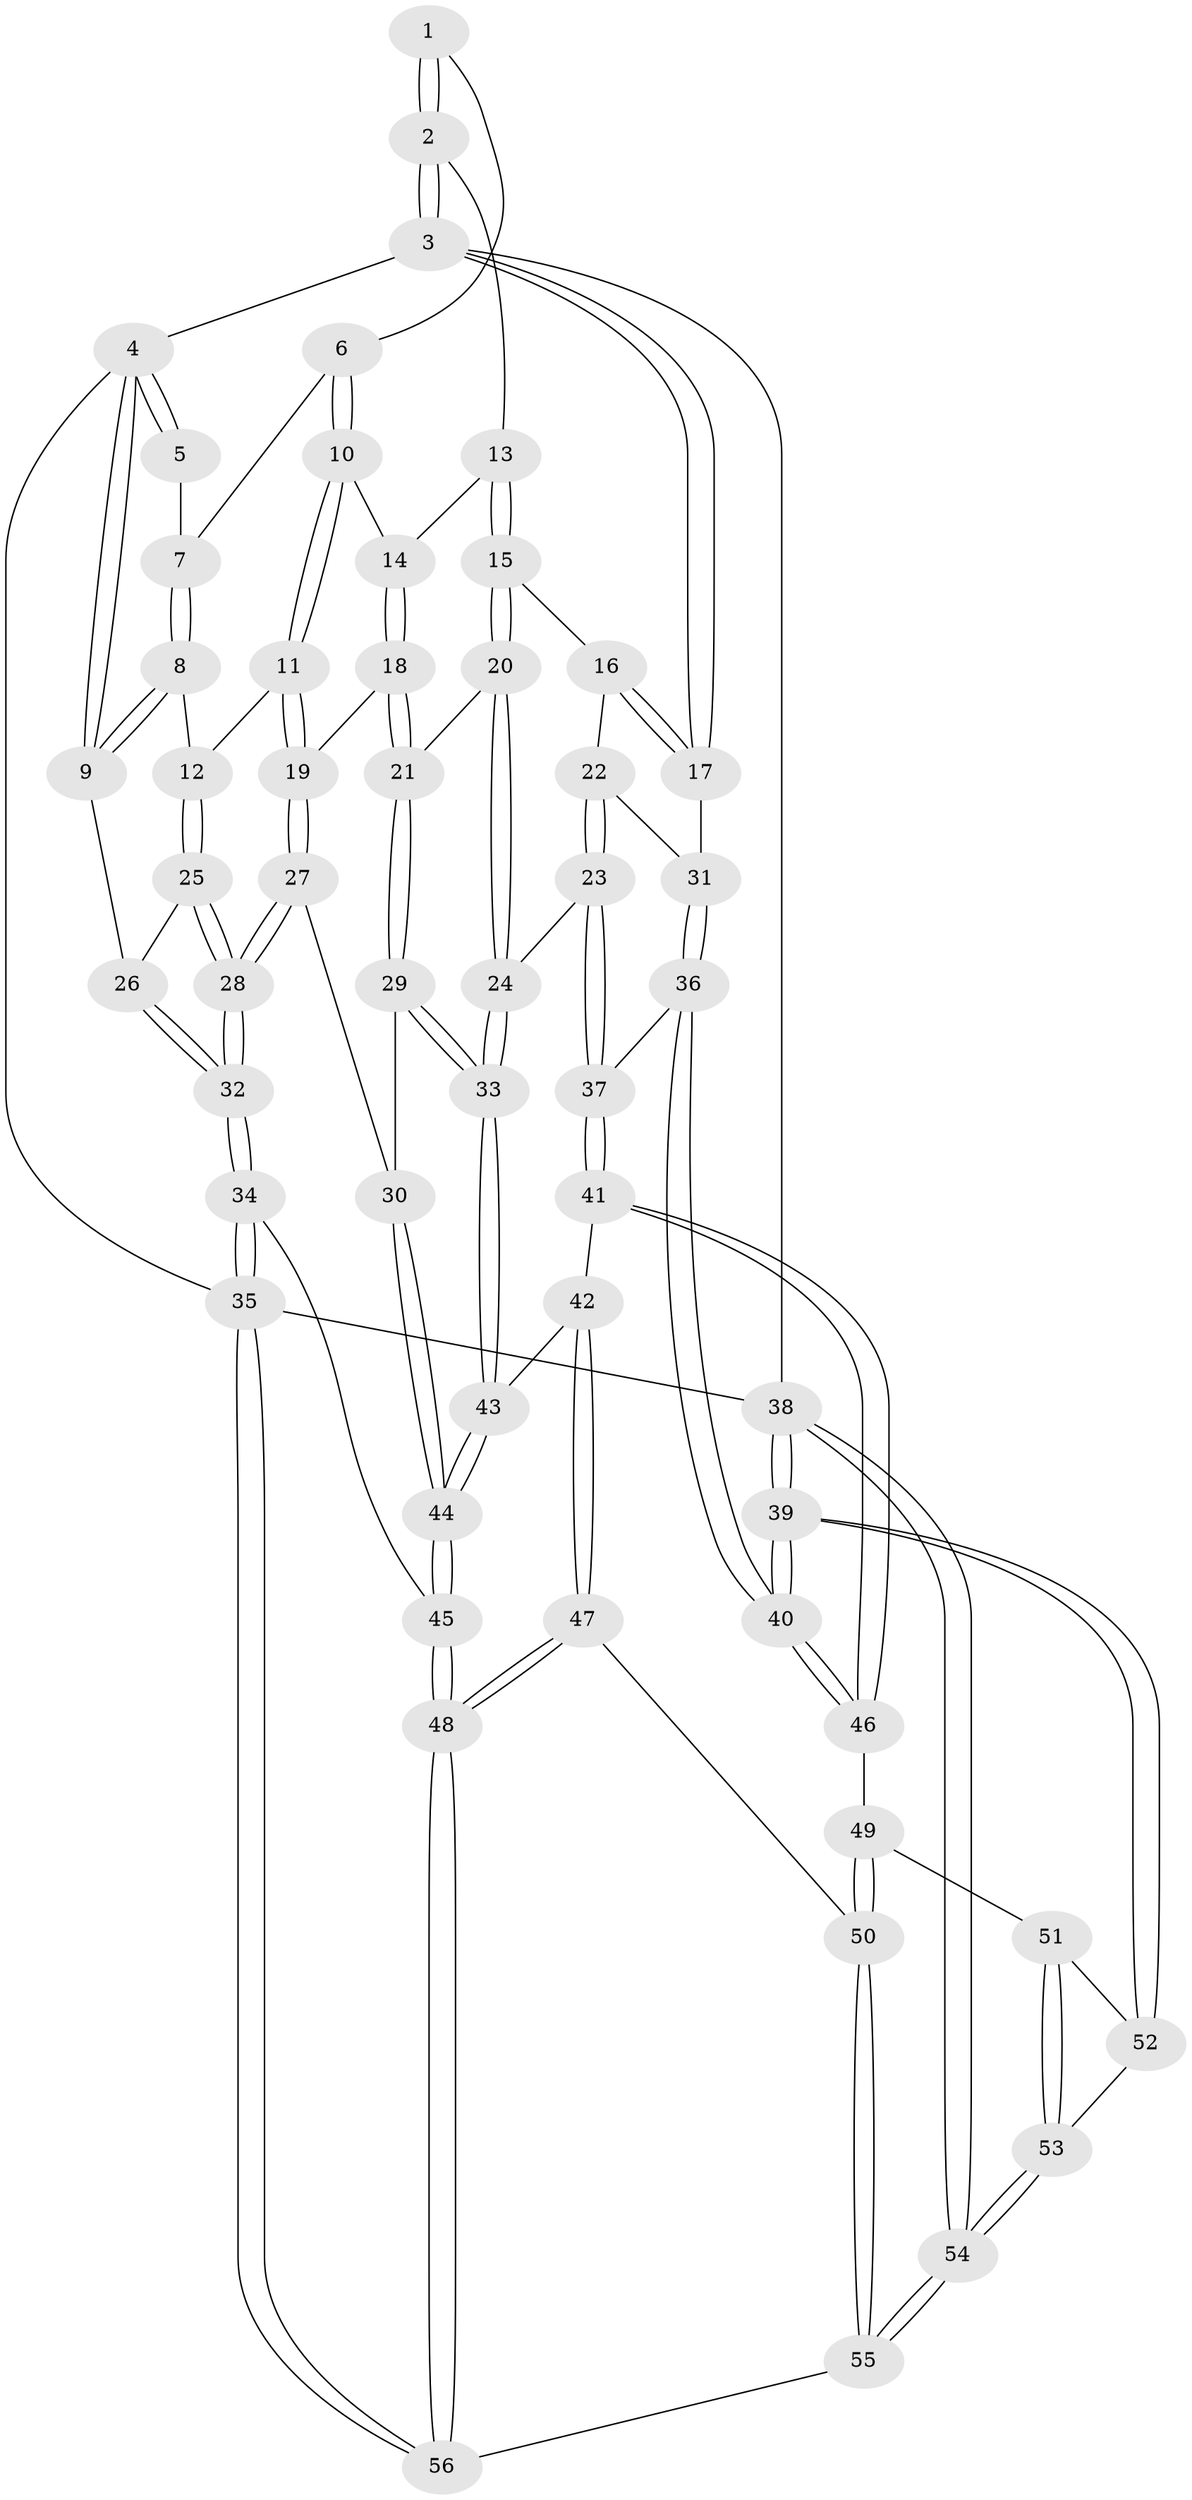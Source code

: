 // Generated by graph-tools (version 1.1) at 2025/01/03/09/25 05:01:06]
// undirected, 56 vertices, 137 edges
graph export_dot {
graph [start="1"]
  node [color=gray90,style=filled];
  1 [pos="+0.3276886673198169+0"];
  2 [pos="+0.6222488513420382+0"];
  3 [pos="+1+0"];
  4 [pos="+0+0"];
  5 [pos="+0.17384137141832554+0"];
  6 [pos="+0.2827085715712125+0.10773383118271697"];
  7 [pos="+0.20155285313301083+0.0969305877607412"];
  8 [pos="+0.1174678321489839+0.12861527056669295"];
  9 [pos="+0+0"];
  10 [pos="+0.29025819809431336+0.14920053114385592"];
  11 [pos="+0.23652281806304243+0.25509750860769714"];
  12 [pos="+0.19150683273722593+0.25199427015192877"];
  13 [pos="+0.623373566799864+0.0039251396839886776"];
  14 [pos="+0.5143142503703076+0.145675996253152"];
  15 [pos="+0.7234644211369441+0.15205330714547455"];
  16 [pos="+0.7926213373137807+0.20283596683278202"];
  17 [pos="+1+0.100019156065513"];
  18 [pos="+0.47142670476511966+0.2753063592974773"];
  19 [pos="+0.2918401055762434+0.3084224940066188"];
  20 [pos="+0.621714958087728+0.3900406066727759"];
  21 [pos="+0.5216850686173186+0.37840705995001683"];
  22 [pos="+0.8341846331994764+0.3568389284588577"];
  23 [pos="+0.7935087572642009+0.48085399566594744"];
  24 [pos="+0.6328341382699201+0.3991699664367913"];
  25 [pos="+0.11552602705649472+0.3018491107356249"];
  26 [pos="+0+0"];
  27 [pos="+0.291081259839177+0.46231146228543263"];
  28 [pos="+0+0.5989690131993192"];
  29 [pos="+0.44685989013787225+0.5056299308881987"];
  30 [pos="+0.39072509025457774+0.5249463795313508"];
  31 [pos="+1+0.28480586612185554"];
  32 [pos="+0+0.6014937486249488"];
  33 [pos="+0.5711495636870941+0.590603135947534"];
  34 [pos="+0+0.6764649124269727"];
  35 [pos="+0+1"];
  36 [pos="+1+0.5301862584852858"];
  37 [pos="+0.8122278635443612+0.5422041926534842"];
  38 [pos="+1+1"];
  39 [pos="+1+0.933004700733666"];
  40 [pos="+1+0.766597028413169"];
  41 [pos="+0.7669896781734034+0.6341380820262301"];
  42 [pos="+0.6521987252570762+0.6613567554177341"];
  43 [pos="+0.6060660550991457+0.6289755969076514"];
  44 [pos="+0.356428165464242+0.6955174149946437"];
  45 [pos="+0.31567668034845847+0.7931521135657181"];
  46 [pos="+0.8061889060212954+0.705175879230306"];
  47 [pos="+0.5887696720564839+0.7612374874518268"];
  48 [pos="+0.422033583972364+0.9324684914049027"];
  49 [pos="+0.8236246809728444+0.8226527231166435"];
  50 [pos="+0.7503256063253264+0.8875031067096032"];
  51 [pos="+0.828559604885493+0.8262581759677174"];
  52 [pos="+0.916517856628975+0.87642325197244"];
  53 [pos="+0.8331536126984322+1"];
  54 [pos="+0.7898731586361325+1"];
  55 [pos="+0.599535308816074+1"];
  56 [pos="+0.4480364497017866+1"];
  1 -- 2;
  1 -- 2;
  1 -- 6;
  2 -- 3;
  2 -- 3;
  2 -- 13;
  3 -- 4;
  3 -- 17;
  3 -- 17;
  3 -- 38;
  4 -- 5;
  4 -- 5;
  4 -- 9;
  4 -- 9;
  4 -- 35;
  5 -- 7;
  6 -- 7;
  6 -- 10;
  6 -- 10;
  7 -- 8;
  7 -- 8;
  8 -- 9;
  8 -- 9;
  8 -- 12;
  9 -- 26;
  10 -- 11;
  10 -- 11;
  10 -- 14;
  11 -- 12;
  11 -- 19;
  11 -- 19;
  12 -- 25;
  12 -- 25;
  13 -- 14;
  13 -- 15;
  13 -- 15;
  14 -- 18;
  14 -- 18;
  15 -- 16;
  15 -- 20;
  15 -- 20;
  16 -- 17;
  16 -- 17;
  16 -- 22;
  17 -- 31;
  18 -- 19;
  18 -- 21;
  18 -- 21;
  19 -- 27;
  19 -- 27;
  20 -- 21;
  20 -- 24;
  20 -- 24;
  21 -- 29;
  21 -- 29;
  22 -- 23;
  22 -- 23;
  22 -- 31;
  23 -- 24;
  23 -- 37;
  23 -- 37;
  24 -- 33;
  24 -- 33;
  25 -- 26;
  25 -- 28;
  25 -- 28;
  26 -- 32;
  26 -- 32;
  27 -- 28;
  27 -- 28;
  27 -- 30;
  28 -- 32;
  28 -- 32;
  29 -- 30;
  29 -- 33;
  29 -- 33;
  30 -- 44;
  30 -- 44;
  31 -- 36;
  31 -- 36;
  32 -- 34;
  32 -- 34;
  33 -- 43;
  33 -- 43;
  34 -- 35;
  34 -- 35;
  34 -- 45;
  35 -- 56;
  35 -- 56;
  35 -- 38;
  36 -- 37;
  36 -- 40;
  36 -- 40;
  37 -- 41;
  37 -- 41;
  38 -- 39;
  38 -- 39;
  38 -- 54;
  38 -- 54;
  39 -- 40;
  39 -- 40;
  39 -- 52;
  39 -- 52;
  40 -- 46;
  40 -- 46;
  41 -- 42;
  41 -- 46;
  41 -- 46;
  42 -- 43;
  42 -- 47;
  42 -- 47;
  43 -- 44;
  43 -- 44;
  44 -- 45;
  44 -- 45;
  45 -- 48;
  45 -- 48;
  46 -- 49;
  47 -- 48;
  47 -- 48;
  47 -- 50;
  48 -- 56;
  48 -- 56;
  49 -- 50;
  49 -- 50;
  49 -- 51;
  50 -- 55;
  50 -- 55;
  51 -- 52;
  51 -- 53;
  51 -- 53;
  52 -- 53;
  53 -- 54;
  53 -- 54;
  54 -- 55;
  54 -- 55;
  55 -- 56;
}
